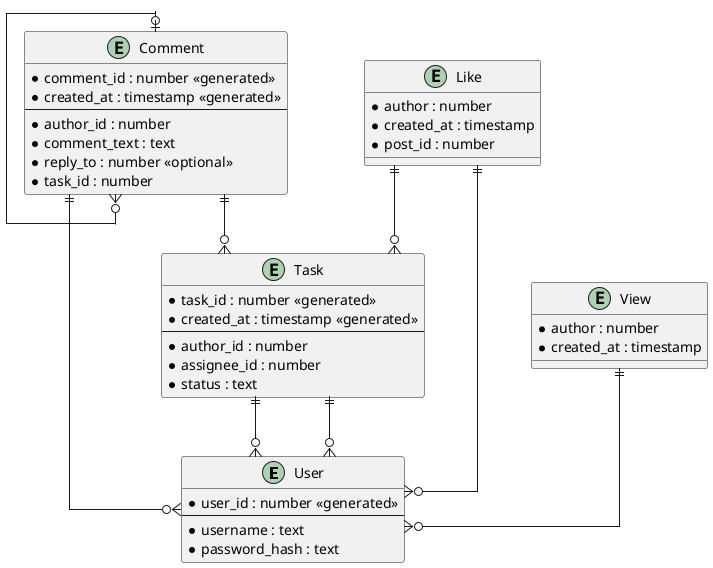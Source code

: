@startuml

' hide the spot
' hide circle

' avoid problems with angled crows feet
skinparam linetype ortho

entity "User" as e01 {
  *user_id : number <<generated>>
  --
  *username : text
  *password_hash : text
}

entity "Task" as e02 {
  *task_id : number <<generated>>
  *created_at : timestamp <<generated>>
  --
  *author_id : number
  *assignee_id : number
  *status : text
}

entity "Comment" as e03 {
  *comment_id : number <<generated>>
  *created_at : timestamp <<generated>>
  --
  *author_id : number
  *comment_text : text
  *reply_to : number <<optional>>
  *task_id : number
}

entity "Like" as e04 {
  *author : number
  *created_at : timestamp
  *post_id : number
}

entity "View" as e05 {
  *author : number
  *created_at : timestamp
}


e02 ||--o{ e01
e02 ||--o{ e01
e03 ||--o{ e01
e04 ||--o{ e01
e05 ||--o{ e01
e04 ||--o{ e02
e03 |o--o{ e03
e03 ||--o{ e02




@enduml